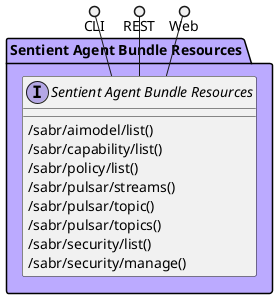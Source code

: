 @startuml



package "Sentient Agent Bundle Resources" #bbaaff {

    interface "Sentient Agent Bundle Resources" as i {
            /sabr/aimodel/list()
            /sabr/capability/list()
            /sabr/policy/list()
            /sabr/pulsar/streams()
            /sabr/pulsar/topic()
            /sabr/pulsar/topics()
            /sabr/security/list()
            /sabr/security/manage()
    
    }
}

CLI ()-- i
REST ()-- i
Web ()-- i

package "Sentient Agent Bundle Resources" #bbaaff {
    
}



@enduml
